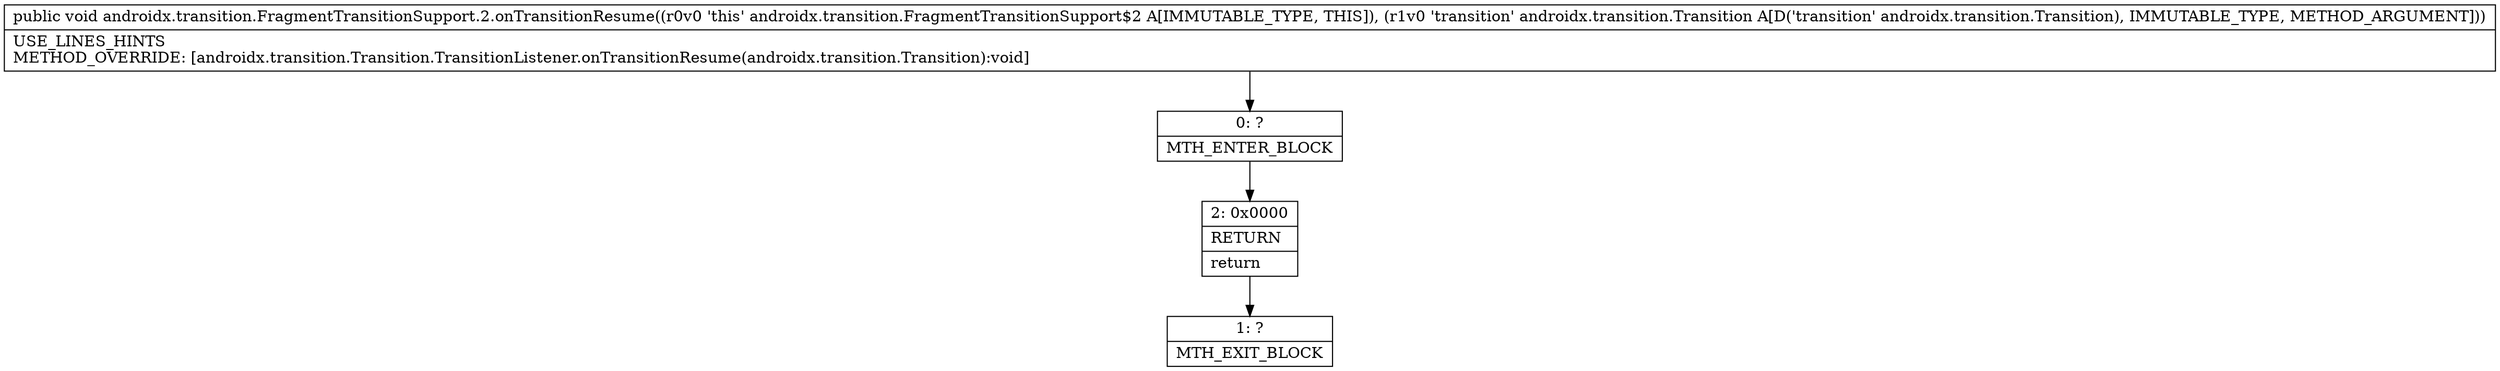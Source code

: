 digraph "CFG forandroidx.transition.FragmentTransitionSupport.2.onTransitionResume(Landroidx\/transition\/Transition;)V" {
Node_0 [shape=record,label="{0\:\ ?|MTH_ENTER_BLOCK\l}"];
Node_2 [shape=record,label="{2\:\ 0x0000|RETURN\l|return\l}"];
Node_1 [shape=record,label="{1\:\ ?|MTH_EXIT_BLOCK\l}"];
MethodNode[shape=record,label="{public void androidx.transition.FragmentTransitionSupport.2.onTransitionResume((r0v0 'this' androidx.transition.FragmentTransitionSupport$2 A[IMMUTABLE_TYPE, THIS]), (r1v0 'transition' androidx.transition.Transition A[D('transition' androidx.transition.Transition), IMMUTABLE_TYPE, METHOD_ARGUMENT]))  | USE_LINES_HINTS\lMETHOD_OVERRIDE: [androidx.transition.Transition.TransitionListener.onTransitionResume(androidx.transition.Transition):void]\l}"];
MethodNode -> Node_0;Node_0 -> Node_2;
Node_2 -> Node_1;
}

